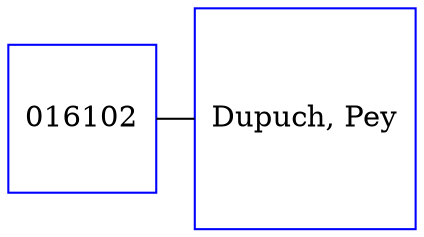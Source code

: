 digraph D {
    edge [dir=none];    node [shape=box];    "016102"   [label="016102", shape=box, regular=1, color="blue"] ;
"016103"   [label="Dupuch, Pey", shape=box, regular=1, color="blue"] ;
{rank=same; 016102->016103};
}